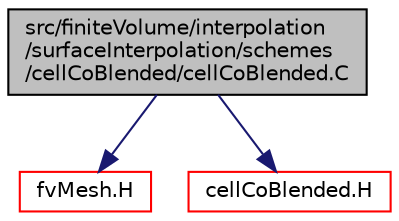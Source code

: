 digraph "src/finiteVolume/interpolation/surfaceInterpolation/schemes/cellCoBlended/cellCoBlended.C"
{
  bgcolor="transparent";
  edge [fontname="Helvetica",fontsize="10",labelfontname="Helvetica",labelfontsize="10"];
  node [fontname="Helvetica",fontsize="10",shape=record];
  Node1 [label="src/finiteVolume/interpolation\l/surfaceInterpolation/schemes\l/cellCoBlended/cellCoBlended.C",height=0.2,width=0.4,color="black", fillcolor="grey75", style="filled", fontcolor="black"];
  Node1 -> Node2 [color="midnightblue",fontsize="10",style="solid",fontname="Helvetica"];
  Node2 [label="fvMesh.H",height=0.2,width=0.4,color="red",URL="$a05986.html"];
  Node1 -> Node3 [color="midnightblue",fontsize="10",style="solid",fontname="Helvetica"];
  Node3 [label="cellCoBlended.H",height=0.2,width=0.4,color="red",URL="$a06185.html"];
}
